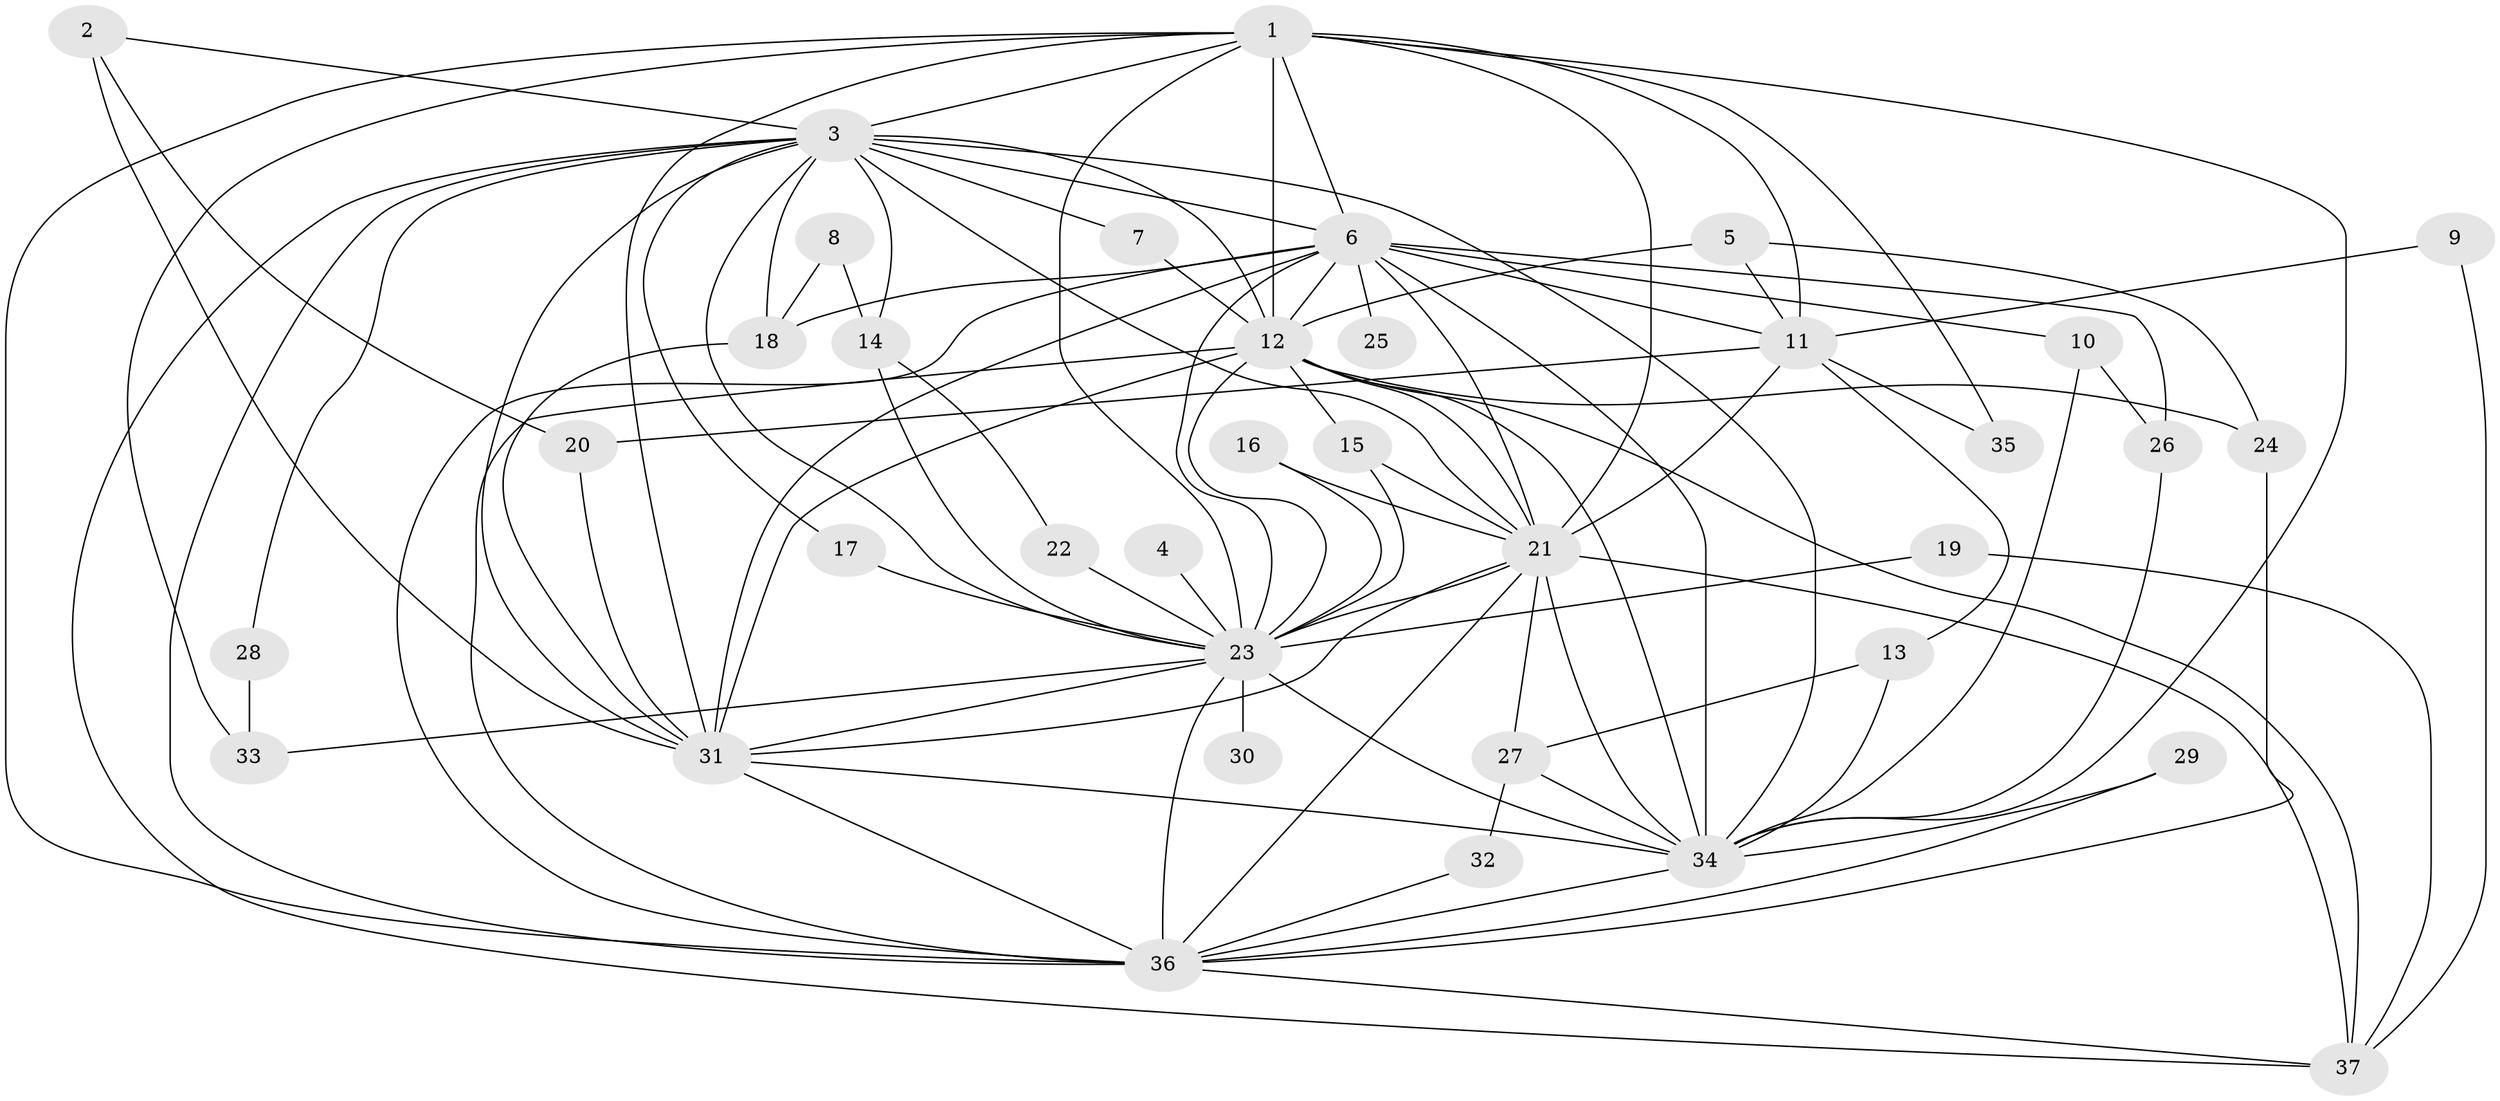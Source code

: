 // original degree distribution, {15: 0.05, 11: 0.016666666666666666, 17: 0.016666666666666666, 20: 0.016666666666666666, 13: 0.016666666666666666, 23: 0.016666666666666666, 16: 0.03333333333333333, 3: 0.16666666666666666, 8: 0.016666666666666666, 2: 0.5666666666666667, 4: 0.05, 5: 0.016666666666666666, 6: 0.016666666666666666}
// Generated by graph-tools (version 1.1) at 2025/36/03/04/25 23:36:31]
// undirected, 37 vertices, 98 edges
graph export_dot {
  node [color=gray90,style=filled];
  1;
  2;
  3;
  4;
  5;
  6;
  7;
  8;
  9;
  10;
  11;
  12;
  13;
  14;
  15;
  16;
  17;
  18;
  19;
  20;
  21;
  22;
  23;
  24;
  25;
  26;
  27;
  28;
  29;
  30;
  31;
  32;
  33;
  34;
  35;
  36;
  37;
  1 -- 3 [weight=3.0];
  1 -- 6 [weight=2.0];
  1 -- 11 [weight=1.0];
  1 -- 12 [weight=3.0];
  1 -- 21 [weight=3.0];
  1 -- 23 [weight=3.0];
  1 -- 31 [weight=2.0];
  1 -- 33 [weight=1.0];
  1 -- 34 [weight=3.0];
  1 -- 35 [weight=1.0];
  1 -- 36 [weight=2.0];
  2 -- 3 [weight=1.0];
  2 -- 20 [weight=1.0];
  2 -- 31 [weight=1.0];
  3 -- 6 [weight=1.0];
  3 -- 7 [weight=1.0];
  3 -- 12 [weight=1.0];
  3 -- 14 [weight=2.0];
  3 -- 17 [weight=1.0];
  3 -- 18 [weight=2.0];
  3 -- 21 [weight=1.0];
  3 -- 23 [weight=1.0];
  3 -- 28 [weight=1.0];
  3 -- 31 [weight=1.0];
  3 -- 34 [weight=1.0];
  3 -- 36 [weight=2.0];
  3 -- 37 [weight=1.0];
  4 -- 23 [weight=1.0];
  5 -- 11 [weight=1.0];
  5 -- 12 [weight=1.0];
  5 -- 24 [weight=1.0];
  6 -- 10 [weight=1.0];
  6 -- 11 [weight=1.0];
  6 -- 12 [weight=1.0];
  6 -- 18 [weight=1.0];
  6 -- 21 [weight=2.0];
  6 -- 23 [weight=1.0];
  6 -- 25 [weight=1.0];
  6 -- 26 [weight=1.0];
  6 -- 31 [weight=1.0];
  6 -- 34 [weight=1.0];
  6 -- 36 [weight=1.0];
  7 -- 12 [weight=1.0];
  8 -- 14 [weight=1.0];
  8 -- 18 [weight=1.0];
  9 -- 11 [weight=1.0];
  9 -- 37 [weight=1.0];
  10 -- 26 [weight=1.0];
  10 -- 34 [weight=1.0];
  11 -- 13 [weight=1.0];
  11 -- 20 [weight=1.0];
  11 -- 21 [weight=1.0];
  11 -- 35 [weight=1.0];
  12 -- 15 [weight=1.0];
  12 -- 21 [weight=1.0];
  12 -- 23 [weight=1.0];
  12 -- 24 [weight=1.0];
  12 -- 31 [weight=1.0];
  12 -- 34 [weight=1.0];
  12 -- 36 [weight=1.0];
  12 -- 37 [weight=1.0];
  13 -- 27 [weight=1.0];
  13 -- 34 [weight=1.0];
  14 -- 22 [weight=1.0];
  14 -- 23 [weight=1.0];
  15 -- 21 [weight=1.0];
  15 -- 23 [weight=1.0];
  16 -- 21 [weight=1.0];
  16 -- 23 [weight=1.0];
  17 -- 23 [weight=1.0];
  18 -- 31 [weight=1.0];
  19 -- 23 [weight=1.0];
  19 -- 37 [weight=1.0];
  20 -- 31 [weight=1.0];
  21 -- 23 [weight=1.0];
  21 -- 27 [weight=1.0];
  21 -- 31 [weight=1.0];
  21 -- 34 [weight=1.0];
  21 -- 36 [weight=1.0];
  21 -- 37 [weight=1.0];
  22 -- 23 [weight=1.0];
  23 -- 30 [weight=2.0];
  23 -- 31 [weight=1.0];
  23 -- 33 [weight=1.0];
  23 -- 34 [weight=1.0];
  23 -- 36 [weight=1.0];
  24 -- 36 [weight=1.0];
  26 -- 34 [weight=1.0];
  27 -- 32 [weight=1.0];
  27 -- 34 [weight=1.0];
  28 -- 33 [weight=1.0];
  29 -- 34 [weight=1.0];
  29 -- 36 [weight=1.0];
  31 -- 34 [weight=2.0];
  31 -- 36 [weight=1.0];
  32 -- 36 [weight=1.0];
  34 -- 36 [weight=2.0];
  36 -- 37 [weight=1.0];
}
